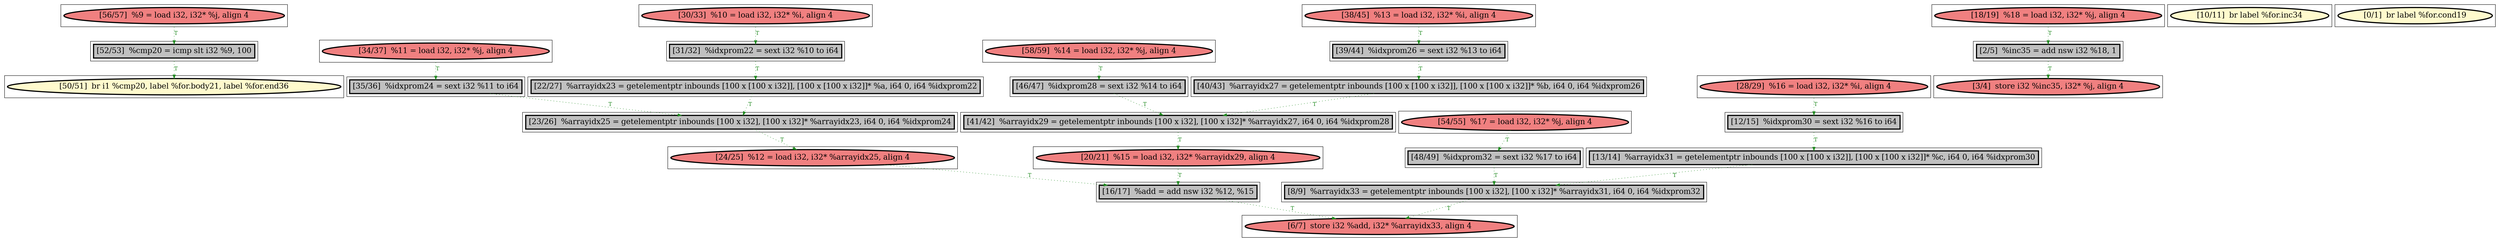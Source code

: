 
digraph G {



node1787->node1785 [style=dotted,color=forestgreen,label="T",fontcolor=forestgreen ]
node1786->node1774 [style=dotted,color=forestgreen,label="T",fontcolor=forestgreen ]
node1790->node1796 [style=dotted,color=forestgreen,label="T",fontcolor=forestgreen ]
node1791->node1789 [style=dotted,color=forestgreen,label="T",fontcolor=forestgreen ]
node1784->node1774 [style=dotted,color=forestgreen,label="T",fontcolor=forestgreen ]
node1798->node1787 [style=dotted,color=forestgreen,label="T",fontcolor=forestgreen ]
node1792->node1795 [style=dotted,color=forestgreen,label="T",fontcolor=forestgreen ]
node1795->node1781 [style=dotted,color=forestgreen,label="T",fontcolor=forestgreen ]
node1778->node1771 [style=dotted,color=forestgreen,label="T",fontcolor=forestgreen ]
node1782->node1781 [style=dotted,color=forestgreen,label="T",fontcolor=forestgreen ]
node1789->node1797 [style=dotted,color=forestgreen,label="T",fontcolor=forestgreen ]
node1788->node1784 [style=dotted,color=forestgreen,label="T",fontcolor=forestgreen ]
node1783->node1790 [style=dotted,color=forestgreen,label="T",fontcolor=forestgreen ]
node1781->node1780 [style=dotted,color=forestgreen,label="T",fontcolor=forestgreen ]
node1780->node1777 [style=dotted,color=forestgreen,label="T",fontcolor=forestgreen ]
node1799->node1782 [style=dotted,color=forestgreen,label="T",fontcolor=forestgreen ]
node1777->node1773 [style=dotted,color=forestgreen,label="T",fontcolor=forestgreen ]
node1796->node1779 [style=dotted,color=forestgreen,label="T",fontcolor=forestgreen ]
node1776->node1786 [style=dotted,color=forestgreen,label="T",fontcolor=forestgreen ]
node1797->node1796 [style=dotted,color=forestgreen,label="T",fontcolor=forestgreen ]
node1774->node1773 [style=dotted,color=forestgreen,label="T",fontcolor=forestgreen ]
node1779->node1777 [style=dotted,color=forestgreen,label="T",fontcolor=forestgreen ]
node1771->node1772 [style=dotted,color=forestgreen,label="T",fontcolor=forestgreen ]
node1794->node1799 [style=dotted,color=forestgreen,label="T",fontcolor=forestgreen ]
node1793->node1776 [style=dotted,color=forestgreen,label="T",fontcolor=forestgreen ]


subgraph cluster27 {


node1797 [penwidth=3.0,fontsize=20,fillcolor=grey,label="[40/43]  %arrayidx27 = getelementptr inbounds [100 x [100 x i32]], [100 x [100 x i32]]* %b, i64 0, i64 %idxprom26",shape=rectangle,style=filled ]



}

subgraph cluster28 {


node1798 [penwidth=3.0,fontsize=20,fillcolor=lightcoral,label="[56/57]  %9 = load i32, i32* %j, align 4",shape=ellipse,style=filled ]



}

subgraph cluster26 {


node1796 [penwidth=3.0,fontsize=20,fillcolor=grey,label="[41/42]  %arrayidx29 = getelementptr inbounds [100 x i32], [100 x i32]* %arrayidx27, i64 0, i64 %idxprom28",shape=rectangle,style=filled ]



}

subgraph cluster29 {


node1799 [penwidth=3.0,fontsize=20,fillcolor=grey,label="[31/32]  %idxprom22 = sext i32 %10 to i64",shape=rectangle,style=filled ]



}

subgraph cluster25 {


node1795 [penwidth=3.0,fontsize=20,fillcolor=grey,label="[35/36]  %idxprom24 = sext i32 %11 to i64",shape=rectangle,style=filled ]



}

subgraph cluster24 {


node1794 [penwidth=3.0,fontsize=20,fillcolor=lightcoral,label="[30/33]  %10 = load i32, i32* %i, align 4",shape=ellipse,style=filled ]



}

subgraph cluster22 {


node1792 [penwidth=3.0,fontsize=20,fillcolor=lightcoral,label="[34/37]  %11 = load i32, i32* %j, align 4",shape=ellipse,style=filled ]



}

subgraph cluster20 {


node1790 [penwidth=3.0,fontsize=20,fillcolor=grey,label="[46/47]  %idxprom28 = sext i32 %14 to i64",shape=rectangle,style=filled ]



}

subgraph cluster18 {


node1788 [penwidth=3.0,fontsize=20,fillcolor=lightcoral,label="[54/55]  %17 = load i32, i32* %j, align 4",shape=ellipse,style=filled ]



}

subgraph cluster16 {


node1786 [penwidth=3.0,fontsize=20,fillcolor=grey,label="[13/14]  %arrayidx31 = getelementptr inbounds [100 x [100 x i32]], [100 x [100 x i32]]* %c, i64 0, i64 %idxprom30",shape=rectangle,style=filled ]



}

subgraph cluster17 {


node1787 [penwidth=3.0,fontsize=20,fillcolor=grey,label="[52/53]  %cmp20 = icmp slt i32 %9, 100",shape=rectangle,style=filled ]



}

subgraph cluster4 {


node1774 [penwidth=3.0,fontsize=20,fillcolor=grey,label="[8/9]  %arrayidx33 = getelementptr inbounds [100 x i32], [100 x i32]* %arrayidx31, i64 0, i64 %idxprom32",shape=rectangle,style=filled ]



}

subgraph cluster3 {


node1773 [penwidth=3.0,fontsize=20,fillcolor=lightcoral,label="[6/7]  store i32 %add, i32* %arrayidx33, align 4",shape=ellipse,style=filled ]



}

subgraph cluster2 {


node1772 [penwidth=3.0,fontsize=20,fillcolor=lightcoral,label="[3/4]  store i32 %inc35, i32* %j, align 4",shape=ellipse,style=filled ]



}

subgraph cluster1 {


node1771 [penwidth=3.0,fontsize=20,fillcolor=grey,label="[2/5]  %inc35 = add nsw i32 %18, 1",shape=rectangle,style=filled ]



}

subgraph cluster12 {


node1782 [penwidth=3.0,fontsize=20,fillcolor=grey,label="[22/27]  %arrayidx23 = getelementptr inbounds [100 x [100 x i32]], [100 x [100 x i32]]* %a, i64 0, i64 %idxprom22",shape=rectangle,style=filled ]



}

subgraph cluster5 {


node1775 [penwidth=3.0,fontsize=20,fillcolor=lemonchiffon,label="[10/11]  br label %for.inc34",shape=ellipse,style=filled ]



}

subgraph cluster0 {


node1770 [penwidth=3.0,fontsize=20,fillcolor=lemonchiffon,label="[0/1]  br label %for.cond19",shape=ellipse,style=filled ]



}

subgraph cluster6 {


node1776 [penwidth=3.0,fontsize=20,fillcolor=grey,label="[12/15]  %idxprom30 = sext i32 %16 to i64",shape=rectangle,style=filled ]



}

subgraph cluster14 {


node1784 [penwidth=3.0,fontsize=20,fillcolor=grey,label="[48/49]  %idxprom32 = sext i32 %17 to i64",shape=rectangle,style=filled ]



}

subgraph cluster7 {


node1777 [penwidth=3.0,fontsize=20,fillcolor=grey,label="[16/17]  %add = add nsw i32 %12, %15",shape=rectangle,style=filled ]



}

subgraph cluster23 {


node1793 [penwidth=3.0,fontsize=20,fillcolor=lightcoral,label="[28/29]  %16 = load i32, i32* %i, align 4",shape=ellipse,style=filled ]



}

subgraph cluster8 {


node1778 [penwidth=3.0,fontsize=20,fillcolor=lightcoral,label="[18/19]  %18 = load i32, i32* %j, align 4",shape=ellipse,style=filled ]



}

subgraph cluster21 {


node1791 [penwidth=3.0,fontsize=20,fillcolor=lightcoral,label="[38/45]  %13 = load i32, i32* %i, align 4",shape=ellipse,style=filled ]



}

subgraph cluster9 {


node1779 [penwidth=3.0,fontsize=20,fillcolor=lightcoral,label="[20/21]  %15 = load i32, i32* %arrayidx29, align 4",shape=ellipse,style=filled ]



}

subgraph cluster19 {


node1789 [penwidth=3.0,fontsize=20,fillcolor=grey,label="[39/44]  %idxprom26 = sext i32 %13 to i64",shape=rectangle,style=filled ]



}

subgraph cluster10 {


node1780 [penwidth=3.0,fontsize=20,fillcolor=lightcoral,label="[24/25]  %12 = load i32, i32* %arrayidx25, align 4",shape=ellipse,style=filled ]



}

subgraph cluster11 {


node1781 [penwidth=3.0,fontsize=20,fillcolor=grey,label="[23/26]  %arrayidx25 = getelementptr inbounds [100 x i32], [100 x i32]* %arrayidx23, i64 0, i64 %idxprom24",shape=rectangle,style=filled ]



}

subgraph cluster13 {


node1783 [penwidth=3.0,fontsize=20,fillcolor=lightcoral,label="[58/59]  %14 = load i32, i32* %j, align 4",shape=ellipse,style=filled ]



}

subgraph cluster15 {


node1785 [penwidth=3.0,fontsize=20,fillcolor=lemonchiffon,label="[50/51]  br i1 %cmp20, label %for.body21, label %for.end36",shape=ellipse,style=filled ]



}

}
